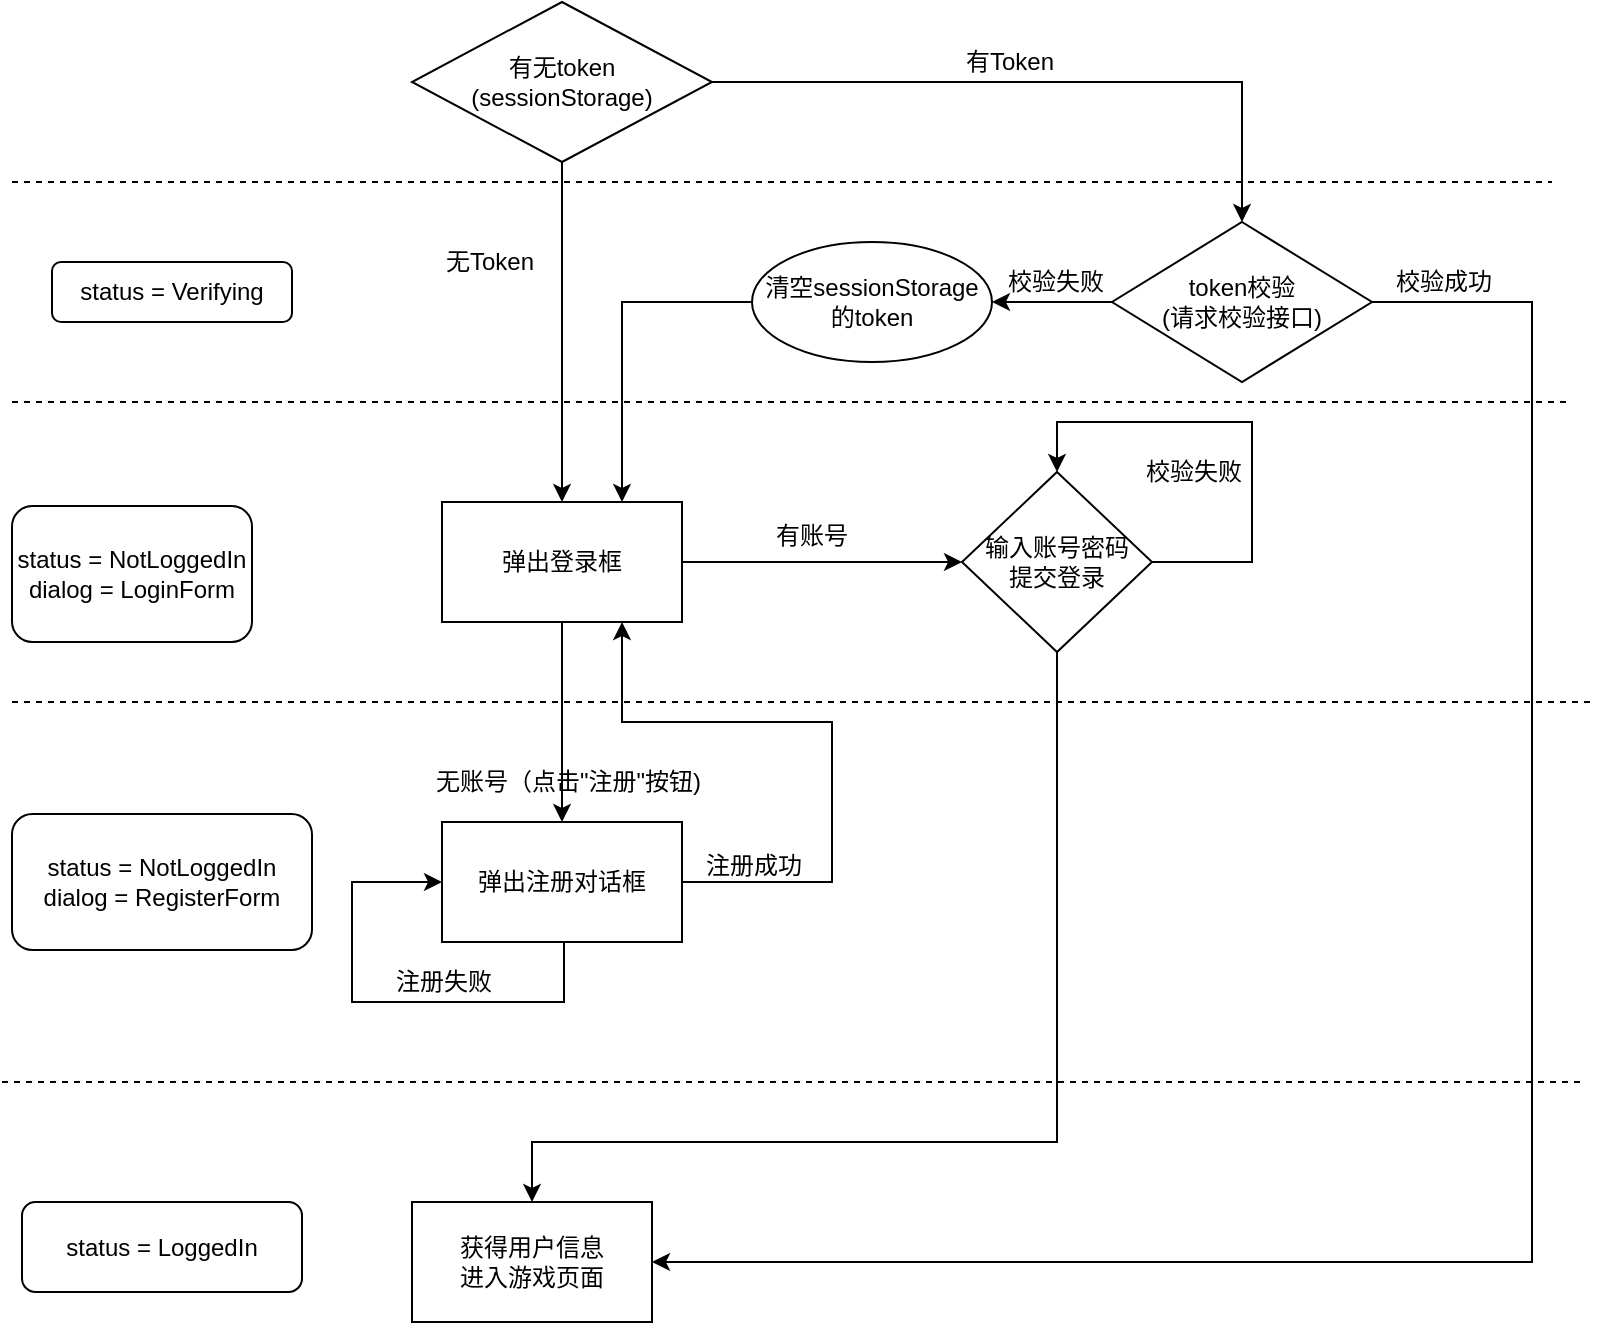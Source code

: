 <mxfile version="12.2.4" pages="3"><diagram id="rugRL7AxiqQIvu9c2BvP" name="Auth"><mxGraphModel dx="1358" dy="571" grid="1" gridSize="10" guides="1" tooltips="1" connect="1" arrows="1" fold="1" page="1" pageScale="1" pageWidth="827" pageHeight="1169" math="0" shadow="0"><root><mxCell id="0"/><mxCell id="1" parent="0"/><mxCell id="4" style="edgeStyle=orthogonalEdgeStyle;rounded=0;orthogonalLoop=1;jettySize=auto;html=1;exitX=0.5;exitY=1;exitDx=0;exitDy=0;" parent="1" source="2" target="3" edge="1"><mxGeometry relative="1" as="geometry"/></mxCell><mxCell id="8" style="edgeStyle=orthogonalEdgeStyle;rounded=0;orthogonalLoop=1;jettySize=auto;html=1;exitX=1;exitY=0.5;exitDx=0;exitDy=0;" parent="1" source="2" target="7" edge="1"><mxGeometry relative="1" as="geometry"/></mxCell><mxCell id="2" value="有无token&lt;br&gt;(sessionStorage)" style="rhombus;whiteSpace=wrap;html=1;" parent="1" vertex="1"><mxGeometry x="230" y="20" width="150" height="80" as="geometry"/></mxCell><mxCell id="48" style="edgeStyle=orthogonalEdgeStyle;rounded=0;orthogonalLoop=1;jettySize=auto;html=1;exitX=1;exitY=0.5;exitDx=0;exitDy=0;entryX=0;entryY=0.5;entryDx=0;entryDy=0;" parent="1" source="3" target="20" edge="1"><mxGeometry relative="1" as="geometry"/></mxCell><mxCell id="54" value="" style="edgeStyle=orthogonalEdgeStyle;rounded=0;orthogonalLoop=1;jettySize=auto;html=1;" parent="1" source="3" target="21" edge="1"><mxGeometry relative="1" as="geometry"/></mxCell><mxCell id="3" value="弹出登录框" style="rounded=0;whiteSpace=wrap;html=1;" parent="1" vertex="1"><mxGeometry x="245" y="270" width="120" height="60" as="geometry"/></mxCell><mxCell id="5" value="无Token" style="text;html=1;resizable=0;points=[];autosize=1;align=left;verticalAlign=top;spacingTop=-4;" parent="1" vertex="1"><mxGeometry x="245" y="140" width="60" height="20" as="geometry"/></mxCell><mxCell id="11" style="edgeStyle=orthogonalEdgeStyle;rounded=0;orthogonalLoop=1;jettySize=auto;html=1;exitX=1;exitY=0.5;exitDx=0;exitDy=0;entryX=1;entryY=0.5;entryDx=0;entryDy=0;" parent="1" source="7" target="10" edge="1"><mxGeometry relative="1" as="geometry"><Array as="points"><mxPoint x="790" y="170"/><mxPoint x="790" y="650"/></Array></mxGeometry></mxCell><mxCell id="14" style="edgeStyle=orthogonalEdgeStyle;rounded=0;orthogonalLoop=1;jettySize=auto;html=1;exitX=0;exitY=0.5;exitDx=0;exitDy=0;entryX=1;entryY=0.5;entryDx=0;entryDy=0;" parent="1" source="7" target="29" edge="1"><mxGeometry relative="1" as="geometry"><mxPoint x="505" y="270" as="targetPoint"/></mxGeometry></mxCell><mxCell id="7" value="token校验&lt;br&gt;(请求校验接口)" style="rhombus;whiteSpace=wrap;html=1;" parent="1" vertex="1"><mxGeometry x="580" y="130" width="130" height="80" as="geometry"/></mxCell><mxCell id="10" value="获得用户信息&lt;br&gt;进入游戏页面" style="rounded=0;whiteSpace=wrap;html=1;" parent="1" vertex="1"><mxGeometry x="230" y="620" width="120" height="60" as="geometry"/></mxCell><mxCell id="12" value="有Token" style="text;html=1;resizable=0;points=[];autosize=1;align=left;verticalAlign=top;spacingTop=-4;" parent="1" vertex="1"><mxGeometry x="505" y="40" width="60" height="20" as="geometry"/></mxCell><mxCell id="13" value="校验成功" style="text;html=1;resizable=0;points=[];autosize=1;align=left;verticalAlign=top;spacingTop=-4;" parent="1" vertex="1"><mxGeometry x="720" y="150" width="60" height="20" as="geometry"/></mxCell><mxCell id="15" value="校验失败" style="text;html=1;resizable=0;points=[];autosize=1;align=left;verticalAlign=top;spacingTop=-4;" parent="1" vertex="1"><mxGeometry x="526" y="150" width="60" height="20" as="geometry"/></mxCell><mxCell id="17" style="edgeStyle=orthogonalEdgeStyle;rounded=0;orthogonalLoop=1;jettySize=auto;html=1;exitX=0;exitY=0.5;exitDx=0;exitDy=0;entryX=0.75;entryY=0;entryDx=0;entryDy=0;" parent="1" source="29" target="3" edge="1"><mxGeometry relative="1" as="geometry"><mxPoint x="445" y="300" as="sourcePoint"/><Array as="points"><mxPoint x="335" y="170"/></Array></mxGeometry></mxCell><mxCell id="35" style="edgeStyle=orthogonalEdgeStyle;rounded=0;orthogonalLoop=1;jettySize=auto;html=1;entryX=0.5;entryY=0;entryDx=0;entryDy=0;" parent="1" source="20" target="10" edge="1"><mxGeometry relative="1" as="geometry"><Array as="points"><mxPoint x="553" y="590"/><mxPoint x="290" y="590"/></Array><mxPoint x="270" y="560" as="targetPoint"/></mxGeometry></mxCell><mxCell id="49" style="edgeStyle=orthogonalEdgeStyle;rounded=0;orthogonalLoop=1;jettySize=auto;html=1;exitX=1;exitY=0.5;exitDx=0;exitDy=0;entryX=0.5;entryY=0;entryDx=0;entryDy=0;" parent="1" source="20" target="20" edge="1"><mxGeometry relative="1" as="geometry"><mxPoint x="720" y="250" as="targetPoint"/><Array as="points"><mxPoint x="650" y="300"/><mxPoint x="650" y="230"/><mxPoint x="553" y="230"/></Array></mxGeometry></mxCell><mxCell id="20" value="输入账号密码&lt;br&gt;提交登录" style="rhombus;whiteSpace=wrap;html=1;" parent="1" vertex="1"><mxGeometry x="505" y="255" width="95" height="90" as="geometry"/></mxCell><mxCell id="57" style="edgeStyle=orthogonalEdgeStyle;rounded=0;orthogonalLoop=1;jettySize=auto;html=1;exitX=1;exitY=0.5;exitDx=0;exitDy=0;entryX=0.75;entryY=1;entryDx=0;entryDy=0;" parent="1" source="21" target="3" edge="1"><mxGeometry relative="1" as="geometry"><Array as="points"><mxPoint x="440" y="460"/><mxPoint x="440" y="380"/><mxPoint x="335" y="380"/></Array></mxGeometry></mxCell><mxCell id="21" value="弹出注册对话框" style="rounded=0;whiteSpace=wrap;html=1;" parent="1" vertex="1"><mxGeometry x="245" y="430" width="120" height="60" as="geometry"/></mxCell><mxCell id="29" value="&lt;span style=&quot;text-align: left&quot;&gt;清空sessionStorage的token&lt;/span&gt;" style="ellipse;whiteSpace=wrap;html=1;" parent="1" vertex="1"><mxGeometry x="400" y="140" width="120" height="60" as="geometry"/></mxCell><mxCell id="30" value="无账号（点击&quot;注册&quot;按钮)" style="text;html=1;resizable=0;points=[];autosize=1;align=left;verticalAlign=top;spacingTop=-4;" parent="1" vertex="1"><mxGeometry x="240" y="400" width="150" height="20" as="geometry"/></mxCell><mxCell id="32" value="有账号" style="text;html=1;resizable=0;points=[];autosize=1;align=left;verticalAlign=top;spacingTop=-4;" parent="1" vertex="1"><mxGeometry x="410" y="277" width="50" height="20" as="geometry"/></mxCell><mxCell id="34" value="校验失败" style="text;html=1;resizable=0;points=[];autosize=1;align=left;verticalAlign=top;spacingTop=-4;" parent="1" vertex="1"><mxGeometry x="595" y="245" width="60" height="20" as="geometry"/></mxCell><mxCell id="37" value="注册失败" style="text;html=1;resizable=0;points=[];autosize=1;align=left;verticalAlign=top;spacingTop=-4;" parent="1" vertex="1"><mxGeometry x="220" y="500" width="60" height="20" as="geometry"/></mxCell><mxCell id="40" value="注册成功" style="text;html=1;resizable=0;points=[];autosize=1;align=left;verticalAlign=top;spacingTop=-4;" parent="1" vertex="1"><mxGeometry x="375" y="442" width="60" height="20" as="geometry"/></mxCell><mxCell id="42" value="" style="endArrow=none;dashed=1;html=1;" parent="1" edge="1"><mxGeometry width="50" height="50" relative="1" as="geometry"><mxPoint x="30" y="110" as="sourcePoint"/><mxPoint x="800" y="110" as="targetPoint"/></mxGeometry></mxCell><mxCell id="43" value="" style="endArrow=none;dashed=1;html=1;" parent="1" edge="1"><mxGeometry width="50" height="50" relative="1" as="geometry"><mxPoint x="30" y="370" as="sourcePoint"/><mxPoint x="820" y="370" as="targetPoint"/></mxGeometry></mxCell><mxCell id="44" value="" style="endArrow=none;dashed=1;html=1;" parent="1" edge="1"><mxGeometry width="50" height="50" relative="1" as="geometry"><mxPoint x="30" y="220" as="sourcePoint"/><mxPoint x="810" y="220" as="targetPoint"/></mxGeometry></mxCell><mxCell id="52" value="status = NotLoggedIn&lt;br&gt;dialog = LoginForm" style="rounded=1;whiteSpace=wrap;html=1;" parent="1" vertex="1"><mxGeometry x="30" y="272" width="120" height="68" as="geometry"/></mxCell><mxCell id="53" value="status = Verifying" style="rounded=1;whiteSpace=wrap;html=1;" parent="1" vertex="1"><mxGeometry x="50" y="150" width="120" height="30" as="geometry"/></mxCell><mxCell id="55" value="" style="endArrow=none;dashed=1;html=1;" parent="1" edge="1"><mxGeometry width="50" height="50" relative="1" as="geometry"><mxPoint x="25" y="560" as="sourcePoint"/><mxPoint x="815" y="560.0" as="targetPoint"/></mxGeometry></mxCell><mxCell id="56" style="edgeStyle=orthogonalEdgeStyle;rounded=0;orthogonalLoop=1;jettySize=auto;html=1;exitX=0.5;exitY=1;exitDx=0;exitDy=0;entryX=0;entryY=0.5;entryDx=0;entryDy=0;" parent="1" source="21" target="21" edge="1"><mxGeometry relative="1" as="geometry"><Array as="points"><mxPoint x="306" y="520"/><mxPoint x="200" y="520"/><mxPoint x="200" y="460"/></Array></mxGeometry></mxCell><mxCell id="61" value="status = LoggedIn" style="rounded=1;whiteSpace=wrap;html=1;" parent="1" vertex="1"><mxGeometry x="35" y="620" width="140" height="45" as="geometry"/></mxCell><mxCell id="62" value="status = NotLoggedIn&lt;br&gt;dialog = RegisterForm" style="rounded=1;whiteSpace=wrap;html=1;" parent="1" vertex="1"><mxGeometry x="30" y="426" width="150" height="68" as="geometry"/></mxCell></root></mxGraphModel></diagram><diagram id="U3A-k-KK_EwoRqUlLUJr" name="Auth Status"><mxGraphModel dx="1166" dy="571" grid="1" gridSize="10" guides="1" tooltips="1" connect="1" arrows="1" fold="1" page="1" pageScale="1" pageWidth="827" pageHeight="1169" math="0" shadow="0"><root><mxCell id="rXnzAYkH4wt6XzSAbl_U-0"/><mxCell id="rXnzAYkH4wt6XzSAbl_U-1" parent="rXnzAYkH4wt6XzSAbl_U-0"/><mxCell id="rXnzAYkH4wt6XzSAbl_U-4" value="status" style="text;html=1;resizable=0;points=[];autosize=1;align=left;verticalAlign=top;spacingTop=-4;" parent="rXnzAYkH4wt6XzSAbl_U-1" vertex="1"><mxGeometry x="104" y="127" width="50" height="20" as="geometry"/></mxCell></root></mxGraphModel></diagram><diagram id="Aze8ZM80Hl4lBBGS_1-k" name="GameRule"><mxGraphModel dx="926" dy="571" grid="1" gridSize="10" guides="1" tooltips="1" connect="1" arrows="1" fold="1" page="1" pageScale="1" pageWidth="827" pageHeight="1169" math="0" shadow="0"><root><mxCell id="O3LfNSyS7zg1BZOvv3IA-0"/><mxCell id="O3LfNSyS7zg1BZOvv3IA-1" parent="O3LfNSyS7zg1BZOvv3IA-0"/></root></mxGraphModel></diagram></mxfile>